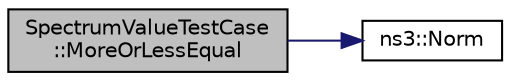 digraph "SpectrumValueTestCase::MoreOrLessEqual"
{
 // LATEX_PDF_SIZE
  edge [fontname="Helvetica",fontsize="10",labelfontname="Helvetica",labelfontsize="10"];
  node [fontname="Helvetica",fontsize="10",shape=record];
  rankdir="LR";
  Node1 [label="SpectrumValueTestCase\l::MoreOrLessEqual",height=0.2,width=0.4,color="black", fillcolor="grey75", style="filled", fontcolor="black",tooltip=" "];
  Node1 -> Node2 [color="midnightblue",fontsize="10",style="solid",fontname="Helvetica"];
  Node2 [label="ns3::Norm",height=0.2,width=0.4,color="black", fillcolor="white", style="filled",URL="$namespacens3.html#a929727240faf05726072f417f657f654",tooltip=" "];
}
